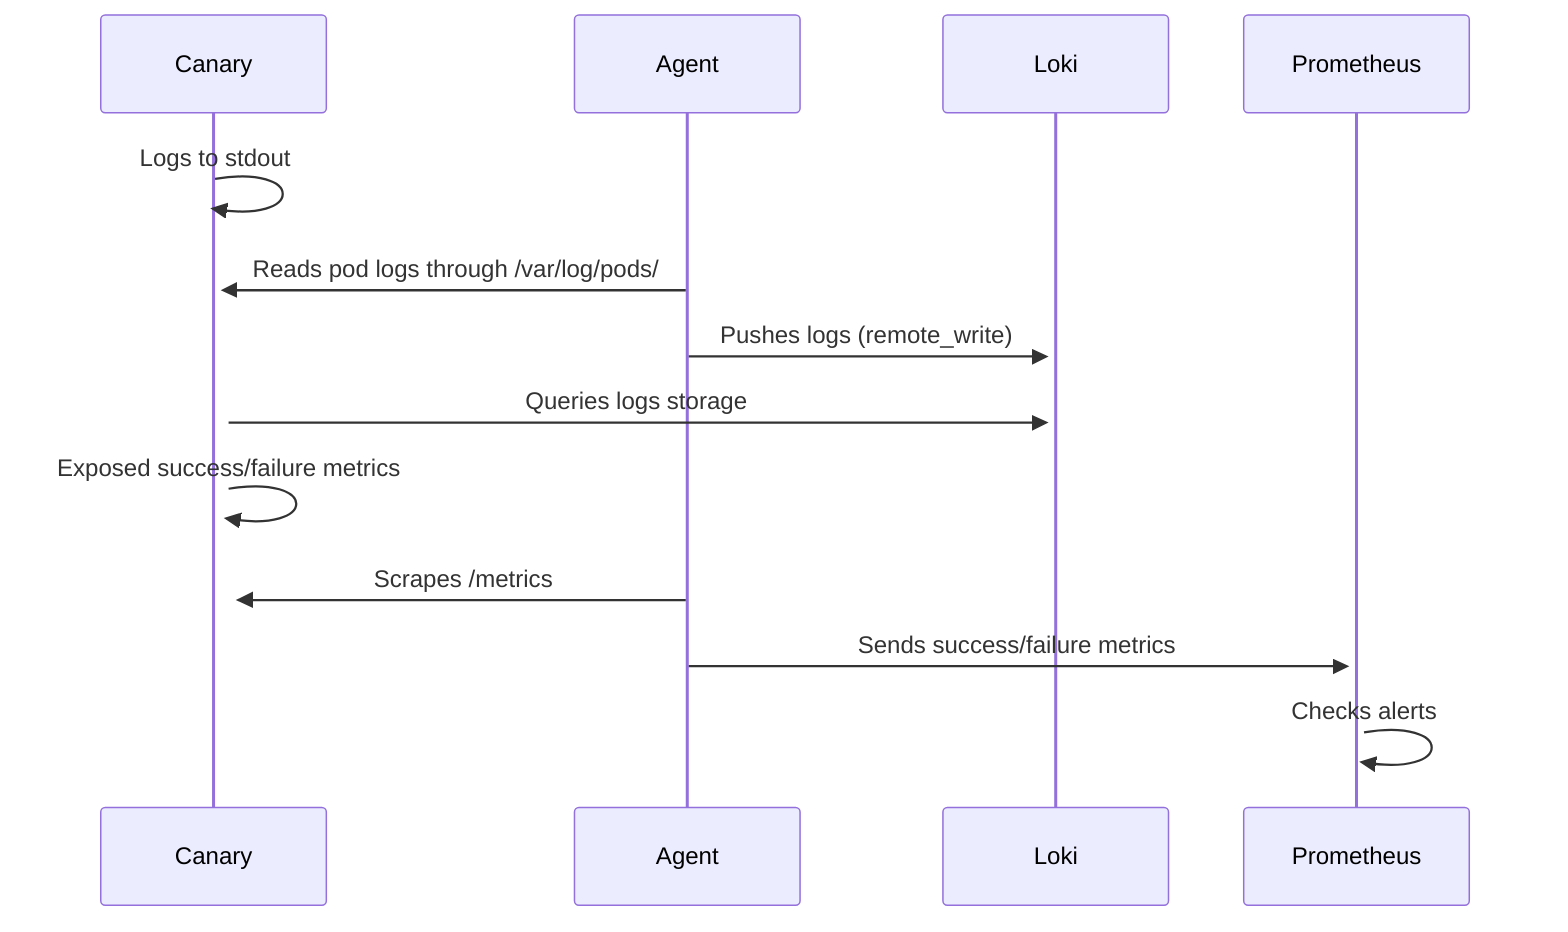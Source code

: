 sequenceDiagram
    Canary ->>+ Canary: Logs to stdout
    Agent  ->>+ Canary: Reads pod logs through /var/log/pods/
    Agent  ->>+ Loki: Pushes logs (remote_write)
    Canary ->>+ Loki: Queries logs storage
    Canary ->>+ Canary: Exposed success/failure metrics
    Agent  ->>+ Canary: Scrapes /metrics
    Agent  ->>+ Prometheus: Sends success/failure metrics
    Prometheus ->>+ Prometheus: Checks alerts